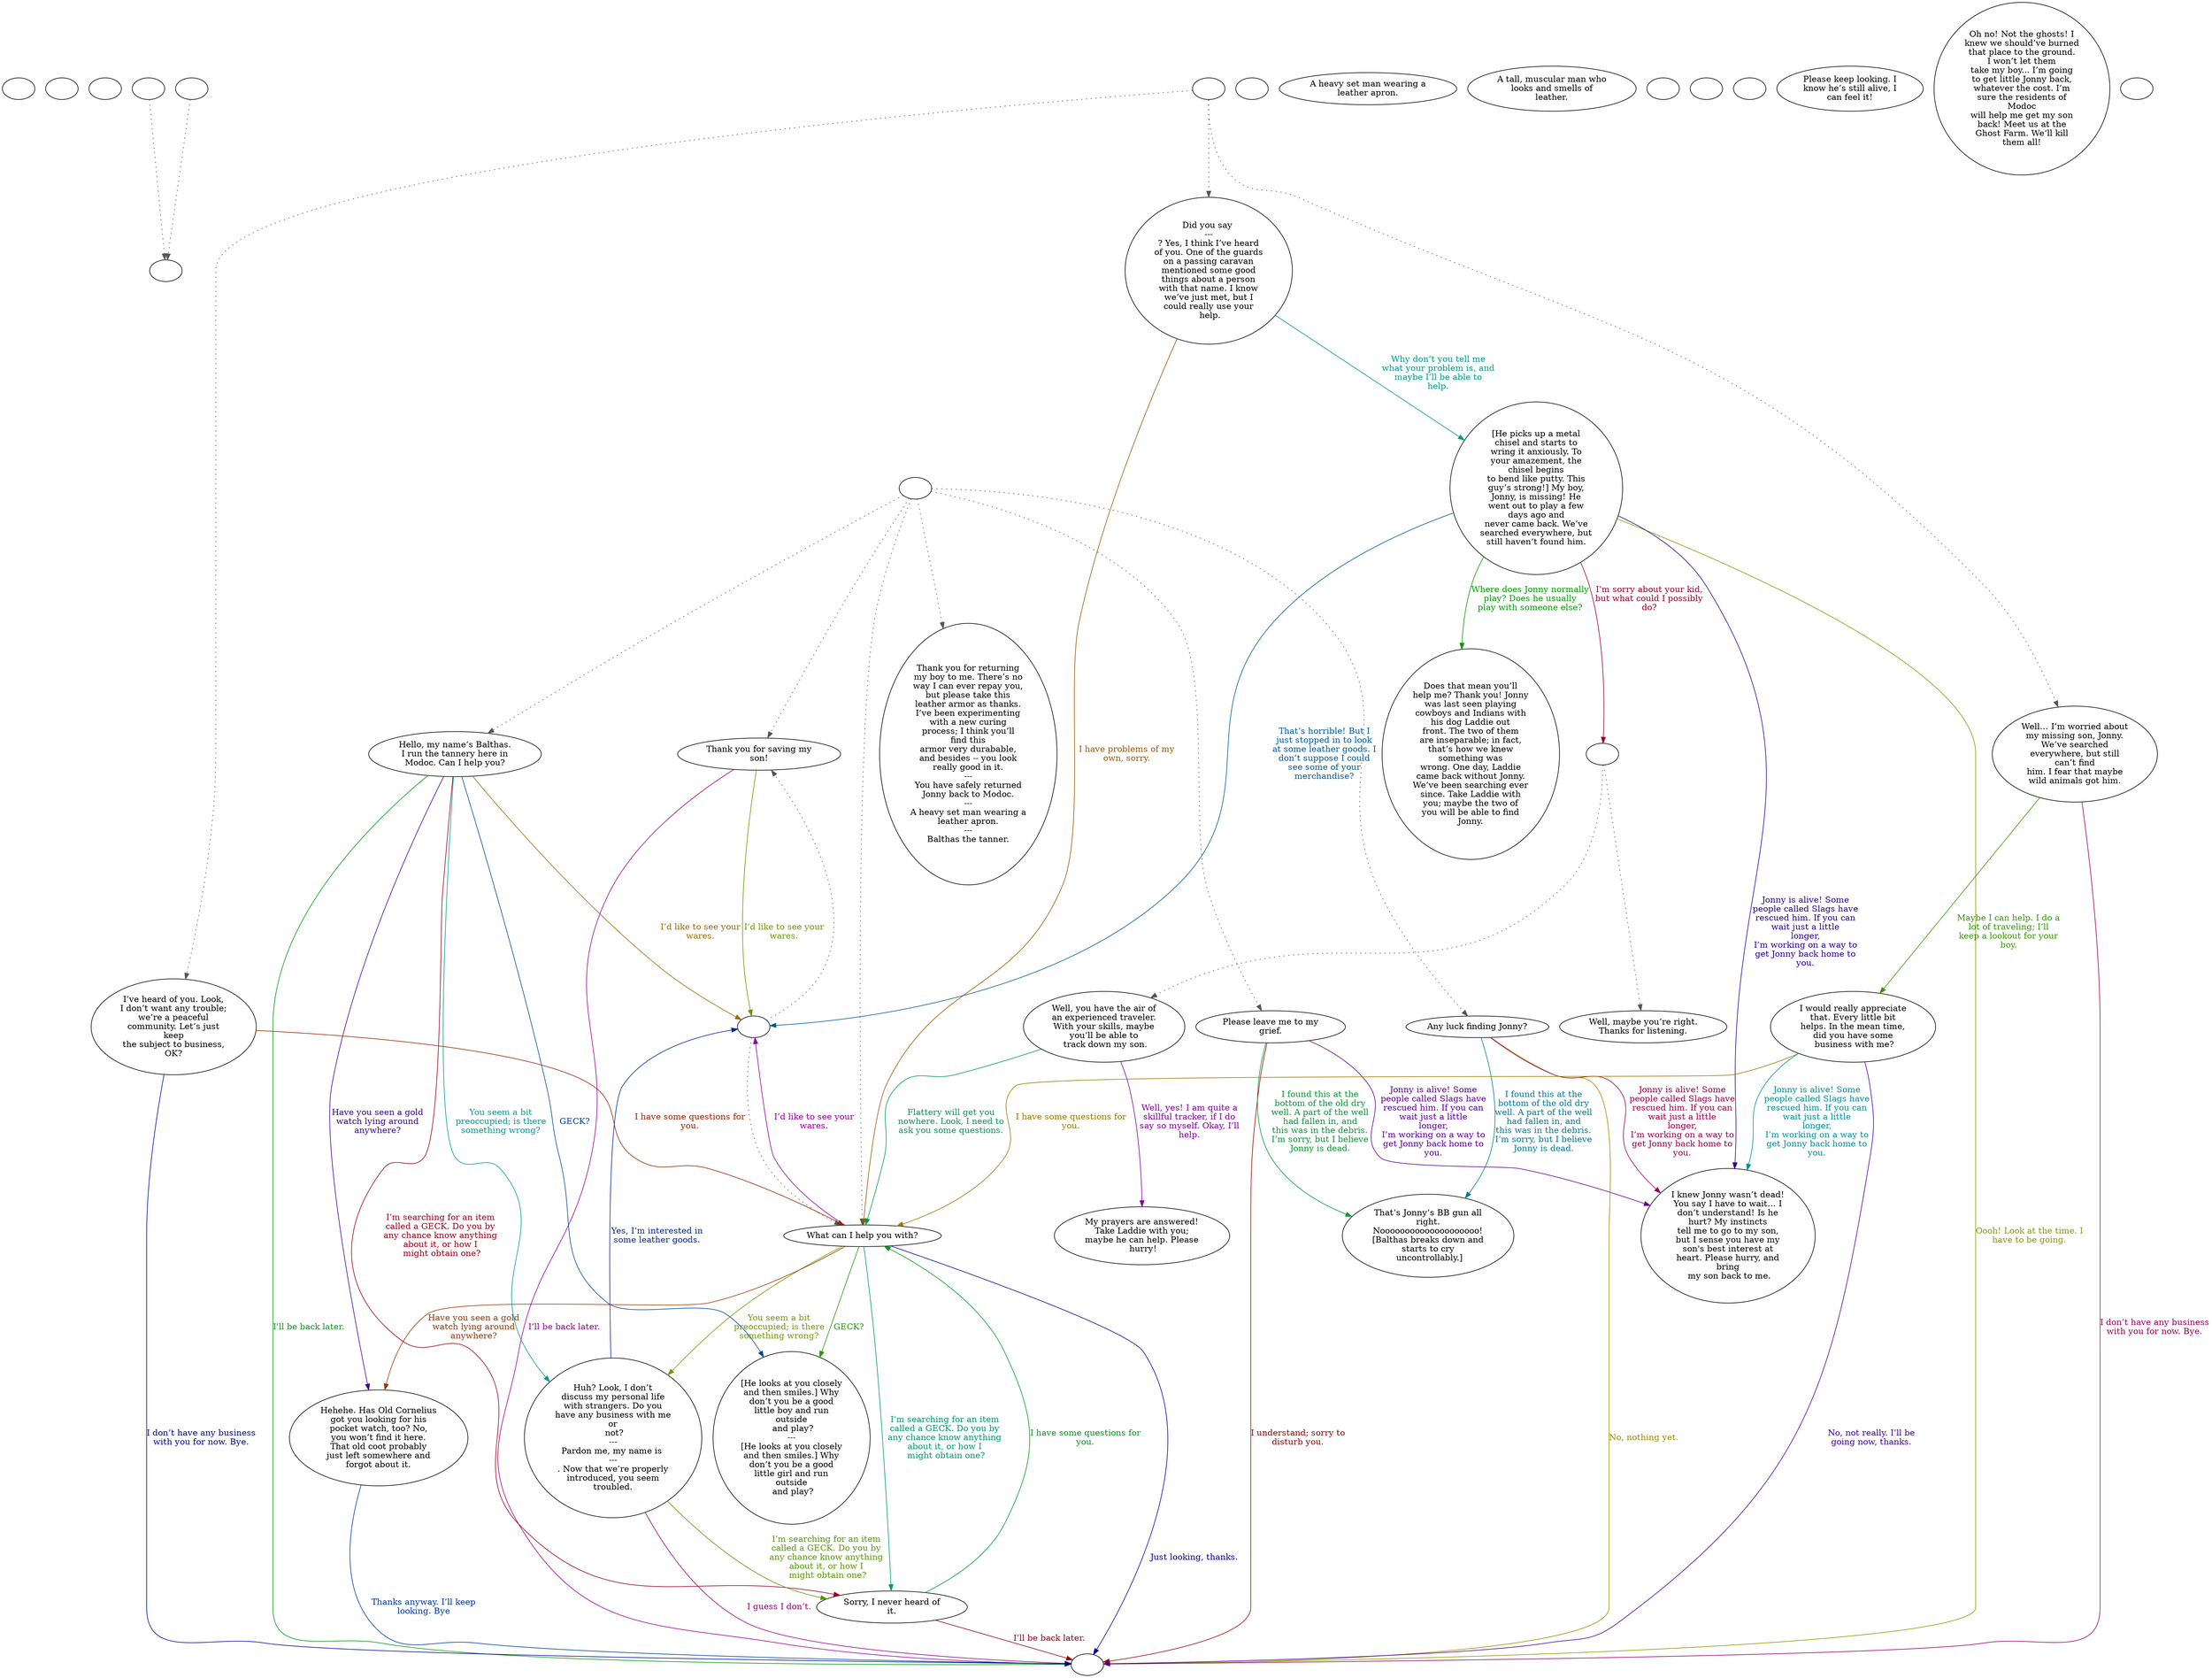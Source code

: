 digraph mcBaltha {
  "checkPartyMembersNearDoor" [style=filled       fillcolor="#FFFFFF"       color="#000000"]
  "checkPartyMembersNearDoor" [label=""]
  "start" [style=filled       fillcolor="#FFFFFF"       color="#000000"]
  "start" [label=""]
  "critter_p_proc" [style=filled       fillcolor="#FFFFFF"       color="#000000"]
  "critter_p_proc" [label=""]
  "pickup_p_proc" [style=filled       fillcolor="#FFFFFF"       color="#000000"]
  "pickup_p_proc" -> "Node998" [style=dotted color="#555555"]
  "pickup_p_proc" [label=""]
  "talk_p_proc" [style=filled       fillcolor="#FFFFFF"       color="#000000"]
  "talk_p_proc" -> "Node027" [style=dotted color="#555555"]
  "talk_p_proc" -> "Node003" [style=dotted color="#555555"]
  "talk_p_proc" -> "Node004" [style=dotted color="#555555"]
  "talk_p_proc" -> "Node002" [style=dotted color="#555555"]
  "talk_p_proc" -> "Node001" [style=dotted color="#555555"]
  "talk_p_proc" -> "Node000" [style=dotted color="#555555"]
  "talk_p_proc" [label=""]
  "destroy_p_proc" [style=filled       fillcolor="#FFFFFF"       color="#000000"]
  "destroy_p_proc" [label=""]
  "look_at_p_proc" [style=filled       fillcolor="#FFFFFF"       color="#000000"]
  "look_at_p_proc" [label="A heavy set man wearing a\nleather apron."]
  "description_p_proc" [style=filled       fillcolor="#FFFFFF"       color="#000000"]
  "description_p_proc" [label="A tall, muscular man who\nlooks and smells of\nleather."]
  "use_skill_on_p_proc" [style=filled       fillcolor="#FFFFFF"       color="#000000"]
  "use_skill_on_p_proc" [label=""]
  "damage_p_proc" [style=filled       fillcolor="#FFFFFF"       color="#000000"]
  "damage_p_proc" -> "Node998" [style=dotted color="#555555"]
  "damage_p_proc" [label=""]
  "map_enter_p_proc" [style=filled       fillcolor="#FFFFFF"       color="#000000"]
  "map_enter_p_proc" [label=""]
  "combat_p_proc" [style=filled       fillcolor="#FFFFFF"       color="#000000"]
  "combat_p_proc" [label=""]
  "Node000" [style=filled       fillcolor="#FFFFFF"       color="#000000"]
  "Node000" [label="Hello, my name’s Balthas.\nI run the tannery here in\nModoc. Can I help you?"]
  "Node000" -> "Node010" [label="You seem a bit\npreoccupied; is there\nsomething wrong?" color="#009998" fontcolor="#009998"]
  "Node000" -> "Node996" [label="I’d like to see your\nwares." color="#996B00" fontcolor="#996B00"]
  "Node000" -> "Node021" [label="Have you seen a gold\nwatch lying around\nanywhere?" color="#3E0099" fontcolor="#3E0099"]
  "Node000" -> "Node999" [label="I’ll be back later." color="#009912" fontcolor="#009912"]
  "Node000" -> "Node020" [label="I’m searching for an item\ncalled a GECK. Do you by\nany chance know anything\nabout it, or how I\n might obtain one?" color="#99001B" fontcolor="#99001B"]
  "Node000" -> "Node022" [label="GECK?" color="#004899" fontcolor="#004899"]
  "Node001" [style=filled       fillcolor="#FFFFFF"       color="#000000"]
  "Node001" [label="What can I help you with?"]
  "Node001" -> "Node010" [label="You seem a bit\npreoccupied; is there\nsomething wrong?" color="#749900" fontcolor="#749900"]
  "Node001" -> "Node996" [label="I’d like to see your\nwares." color="#910099" fontcolor="#910099"]
  "Node001" -> "Node020" [label="I’m searching for an item\ncalled a GECK. Do you by\nany chance know anything\nabout it, or how I\n might obtain one?" color="#009964" fontcolor="#009964"]
  "Node001" -> "Node021" [label="Have you seen a gold\nwatch lying around\nanywhere?" color="#993800" fontcolor="#993800"]
  "Node001" -> "Node999" [label="Just looking, thanks." color="#0B0099" fontcolor="#0B0099"]
  "Node001" -> "Node022" [label="GECK?" color="#219900" fontcolor="#219900"]
  "Node002" [style=filled       fillcolor="#FFFFFF"       color="#000000"]
  "Node002" [label="Any luck finding Jonny?"]
  "Node002" -> "Node025" [label="Jonny is alive! Some\npeople called Slags have\nrescued him. If you can\nwait just a little\nlonger,\nI’m working on a way to\nget Jonny back home to\nyou." color="#99004E" fontcolor="#99004E"]
  "Node002" -> "Node024" [label="I found this at the\nbottom of the old dry\nwell. A part of the well\nhad fallen in, and\nthis was in the debris.\nI’m sorry, but I believe\nJonny is dead." color="#007B99" fontcolor="#007B99"]
  "Node002" -> "Node999" [label="No, nothing yet." color="#998B00" fontcolor="#998B00"]
  "Node003" [style=filled       fillcolor="#FFFFFF"       color="#000000"]
  "Node003" [label="Thank you for returning\nmy boy to me. There’s no\nway I can ever repay you,\nbut please take this\nleather armor as thanks.\nI’ve been experimenting\nwith a new curing\nprocess; I think you’ll\nfind this\narmor very durabable,\nand besides -- you look\nreally good in it.\n---\nYou have safely returned\nJonny back to Modoc.\n---\nA heavy set man wearing a\nleather apron.\n---\nBalthas the tanner."]
  "Node004" [style=filled       fillcolor="#FFFFFF"       color="#000000"]
  "Node004" [label="Please leave me to my\ngrief."]
  "Node004" -> "Node025" [label="Jonny is alive! Some\npeople called Slags have\nrescued him. If you can\nwait just a little\nlonger,\nI’m working on a way to\nget Jonny back home to\nyou." color="#5E0099" fontcolor="#5E0099"]
  "Node004" -> "Node024" [label="I found this at the\nbottom of the old dry\nwell. A part of the well\nhad fallen in, and\nthis was in the debris.\nI’m sorry, but I believe\nJonny is dead." color="#009931" fontcolor="#009931"]
  "Node004" -> "Node999" [label="I understand; sorry to\ndisturb you." color="#990500" fontcolor="#990500"]
  "Node010" [style=filled       fillcolor="#FFFFFF"       color="#000000"]
  "Node010" [label="Huh? Look, I don’t\ndiscuss my personal life\nwith strangers. Do you\nhave any business with me\nor\n not?\n---\nPardon me, my name is \n---\n. Now that we’re properly\nintroduced, you seem\ntroubled."]
  "Node010" -> "Node996" [label="Yes, I’m interested in\nsome leather goods." color="#002899" fontcolor="#002899"]
  "Node010" -> "Node020" [label="I’m searching for an item\ncalled a GECK. Do you by\nany chance know anything\nabout it, or how I\n might obtain one?" color="#559900" fontcolor="#559900"]
  "Node010" -> "Node999" [label="I guess I don’t." color="#990081" fontcolor="#990081"]
  "Node011" [style=filled       fillcolor="#FFFFFF"       color="#000000"]
  "Node011" [label="Did you say \n---\n? Yes, I think I’ve heard\nof you. One of the guards\non a passing caravan\nmentioned some good\nthings about a person\nwith that name. I know\nwe’ve just met, but I\ncould really use your\n help."]
  "Node011" -> "Node012" [label="Why don’t you tell me\nwhat your problem is, and\nmaybe I’ll be able to\nhelp." color="#009984" fontcolor="#009984"]
  "Node011" -> "Node001" [label="I have problems of my\nown, sorry." color="#995700" fontcolor="#995700"]
  "Node012" [style=filled       fillcolor="#FFFFFF"       color="#000000"]
  "Node012" [label="[He picks up a metal\nchisel and starts to\nwring it anxiously. To\nyour amazement, the\nchisel begins\nto bend like putty. This\nguy’s strong!] My boy,\nJonny, is missing! He\nwent out to play a few\ndays ago and\nnever came back. We’ve\nsearched everywhere, but\nstill haven’t found him."]
  "Node012" -> "Node025" [label="Jonny is alive! Some\npeople called Slags have\nrescued him. If you can\nwait just a little\nlonger,\nI’m working on a way to\nget Jonny back home to\nyou." color="#2B0099" fontcolor="#2B0099"]
  "Node012" -> "Node013" [label="Where does Jonny normally\nplay? Does he usually\nplay with someone else?" color="#029900" fontcolor="#029900"]
  "Node012" -> "Node994" [label="I’m sorry about your kid,\nbut what could I possibly\ndo?" color="#99002E" fontcolor="#99002E"]
  "Node012" -> "Node996" [label="That’s horrible! But I\njust stopped in to look\nat some leather goods. I\ndon’t suppose I could\nsee some of your\nmerchandise?" color="#005B99" fontcolor="#005B99"]
  "Node012" -> "Node999" [label="Oooh! Look at the time. I\nhave to be going." color="#889900" fontcolor="#889900"]
  "Node013" [style=filled       fillcolor="#FFFFFF"       color="#000000"]
  "Node013" [label="Does that mean you’ll\nhelp me? Thank you! Jonny\nwas last seen playing\ncowboys and Indians with\nhis dog Laddie out\nfront. The two of them\nare inseparable; in fact,\nthat’s how we knew\nsomething was\nwrong. One day, Laddie\ncame back without Jonny.\nWe’ve been searching ever\nsince. Take Laddie with\nyou; maybe the two of\nyou will be able to find\nJonny."]
  "Node014" [style=filled       fillcolor="#FFFFFF"       color="#000000"]
  "Node014" [label="Well, you have the air of\nan experienced traveler.\nWith your skills, maybe\nyou’ll be able to\n track down my son."]
  "Node014" -> "Node015" [label="Well, yes! I am quite a\nskillful tracker, if I do\nsay so myself. Okay, I’ll\nhelp." color="#7E0099" fontcolor="#7E0099"]
  "Node014" -> "Node001" [label="Flattery will get you\nnowhere. Look, I need to\nask you some questions." color="#009951" fontcolor="#009951"]
  "Node015" [style=filled       fillcolor="#FFFFFF"       color="#000000"]
  "Node015" [label="My prayers are answered!\nTake Laddie with you;\nmaybe he can help. Please\n hurry!"]
  "Node016" [style=filled       fillcolor="#FFFFFF"       color="#000000"]
  "Node016" [label="Well, maybe you’re right.\nThanks for listening."]
  "Node017" [style=filled       fillcolor="#FFFFFF"       color="#000000"]
  "Node017" [label="I’ve heard of you. Look,\nI don’t want any trouble;\nwe’re a peaceful\ncommunity. Let’s just\nkeep\nthe subject to business,\nOK?"]
  "Node017" -> "Node001" [label="I have some questions for\nyou." color="#992400" fontcolor="#992400"]
  "Node017" -> "Node999" [label="I don’t have any business\nwith you for now. Bye." color="#000899" fontcolor="#000899"]
  "Node018" [style=filled       fillcolor="#FFFFFF"       color="#000000"]
  "Node018" [label="Well… I’m worried about\nmy missing son, Jonny.\nWe’ve searched\neverywhere, but still\ncan’t find\nhim. I fear that maybe\nwild animals got him."]
  "Node018" -> "Node019" [label="Maybe I can help. I do a\nlot of traveling; I’ll\nkeep a lookout for your\nboy." color="#359900" fontcolor="#359900"]
  "Node018" -> "Node999" [label="I don’t have any business\nwith you for now. Bye." color="#990062" fontcolor="#990062"]
  "Node019" [style=filled       fillcolor="#FFFFFF"       color="#000000"]
  "Node019" [label="I would really appreciate\nthat. Every little bit\nhelps. In the mean time,\ndid you have some\n business with me?"]
  "Node019" -> "Node025" [label="Jonny is alive! Some\npeople called Slags have\nrescued him. If you can\nwait just a little\nlonger,\nI’m working on a way to\nget Jonny back home to\nyou." color="#008E99" fontcolor="#008E99"]
  "Node019" -> "Node001" [label="I have some questions for\nyou." color="#997700" fontcolor="#997700"]
  "Node019" -> "Node999" [label="No, not really. I’ll be\ngoing now, thanks." color="#4A0099" fontcolor="#4A0099"]
  "Node020" [style=filled       fillcolor="#FFFFFF"       color="#000000"]
  "Node020" [label="Sorry, I never heard of\nit."]
  "Node020" -> "Node001" [label="I have some questions for\nyou." color="#00991E" fontcolor="#00991E"]
  "Node020" -> "Node999" [label="I’ll be back later." color="#99000F" fontcolor="#99000F"]
  "Node021" [style=filled       fillcolor="#FFFFFF"       color="#000000"]
  "Node021" [label="Hehehe. Has Old Cornelius\ngot you looking for his\npocket watch, too? No,\nyou won’t find it here.\nThat old coot probably\njust left somewhere and\nforgot about it."]
  "Node021" -> "Node999" [label="Thanks anyway. I’ll keep\nlooking. Bye" color="#003B99" fontcolor="#003B99"]
  "Node022" [style=filled       fillcolor="#FFFFFF"       color="#000000"]
  "Node022" [label="[He looks at you closely\nand then smiles.] Why\ndon’t you be a good\nlittle boy and run\noutside\n and play?\n---\n[He looks at you closely\nand then smiles.] Why\ndon’t you be a good\nlittle girl and run\noutside\n and play?"]
  "Node023" [style=filled       fillcolor="#FFFFFF"       color="#000000"]
  "Node023" [label="Please keep looking. I\nknow he’s still alive, I\ncan feel it!"]
  "Node024" [style=filled       fillcolor="#FFFFFF"       color="#000000"]
  "Node024" [label="That’s Jonny’s BB gun all\nright.\nNoooooooooooooooooooo!\n[Balthas breaks down and\nstarts to cry\n uncontrollably.]"]
  "Node025" [style=filled       fillcolor="#FFFFFF"       color="#000000"]
  "Node025" [label="I knew Jonny wasn’t dead!\nYou say I have to wait… I\ndon’t understand! Is he\nhurt? My instincts\ntell me to go to my son,\nbut I sense you have my\nson's best interest at\nheart. Please hurry, and\nbring\n my son back to me."]
  "Node026" [style=filled       fillcolor="#FFFFFF"       color="#000000"]
  "Node026" [label="Oh no! Not the ghosts! I\nknew we should’ve burned\nthat place to the ground.\nI won’t let them\ntake my boy... I’m going\nto get little Jonny back,\nwhatever the cost. I’m\nsure the residents of\nModoc\nwill help me get my son\nback! Meet us at the\nGhost Farm. We’ll kill\nthem all!"]
  "Node027" [style=filled       fillcolor="#FFFFFF"       color="#000000"]
  "Node027" [label="Thank you for saving my\nson!"]
  "Node027" -> "Node996" [label="I’d like to see your\nwares." color="#689900" fontcolor="#689900"]
  "Node027" -> "Node999" [label="I’ll be back later." color="#990095" fontcolor="#990095"]
  "Node999" [style=filled       fillcolor="#FFFFFF"       color="#000000"]
  "Node999" [label=""]
  "Node998" [style=filled       fillcolor="#FFFFFF"       color="#000000"]
  "Node998" [label=""]
  "Node996" [style=filled       fillcolor="#FFFFFF"       color="#000000"]
  "Node996" -> "Node027" [style=dotted color="#555555"]
  "Node996" -> "Node001" [style=dotted color="#555555"]
  "Node996" [label=""]
  "Node995" [style=filled       fillcolor="#FFFFFF"       color="#000000"]
  "Node995" -> "Node017" [style=dotted color="#555555"]
  "Node995" -> "Node018" [style=dotted color="#555555"]
  "Node995" -> "Node011" [style=dotted color="#555555"]
  "Node995" [label=""]
  "Node994" [style=filled       fillcolor="#FFFFFF"       color="#000000"]
  "Node994" -> "Node014" [style=dotted color="#555555"]
  "Node994" -> "Node016" [style=dotted color="#555555"]
  "Node994" [label=""]
  "timed_event_p_proc" [style=filled       fillcolor="#FFFFFF"       color="#000000"]
  "timed_event_p_proc" [label=""]
}